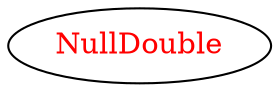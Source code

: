 digraph dependencyGraph {
 concentrate=true;
 ranksep="2.0";
 rankdir="LR"; 
 splines="ortho";
"NullDouble" [fontcolor="red"];
}